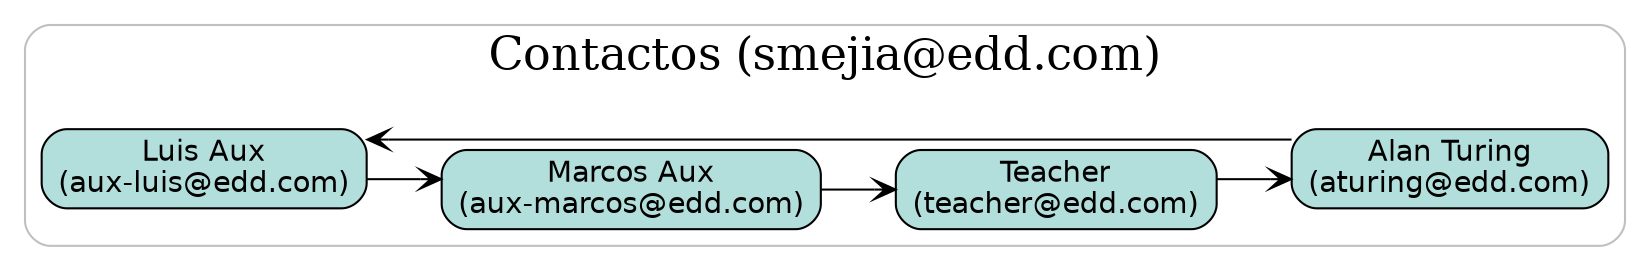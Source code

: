 digraph Contactos {
  graph [splines=ortho, bgcolor="white"];
  rankdir=LR;
  node [shape=box, style="rounded,filled", fillcolor="#B2DFDB", fontname="Helvetica"];
  edge [arrowhead=vee];
  subgraph cluster_circular { label="Contactos (smejia@edd.com)"; labelloc=top; fontsize=22; style="rounded"; color="#C0C0C0";
    k0 [label="Luis Aux\n(aux-luis@edd.com)"];
    k1 [label="Marcos Aux\n(aux-marcos@edd.com)"];
    k0 -> k1;
    k2 [label="Teacher\n(teacher@edd.com)"];
    k1 -> k2;
    k3 [label="Alan Turing\n(aturing@edd.com)"];
    k2 -> k3;
    k3 -> k0;
  }
}
